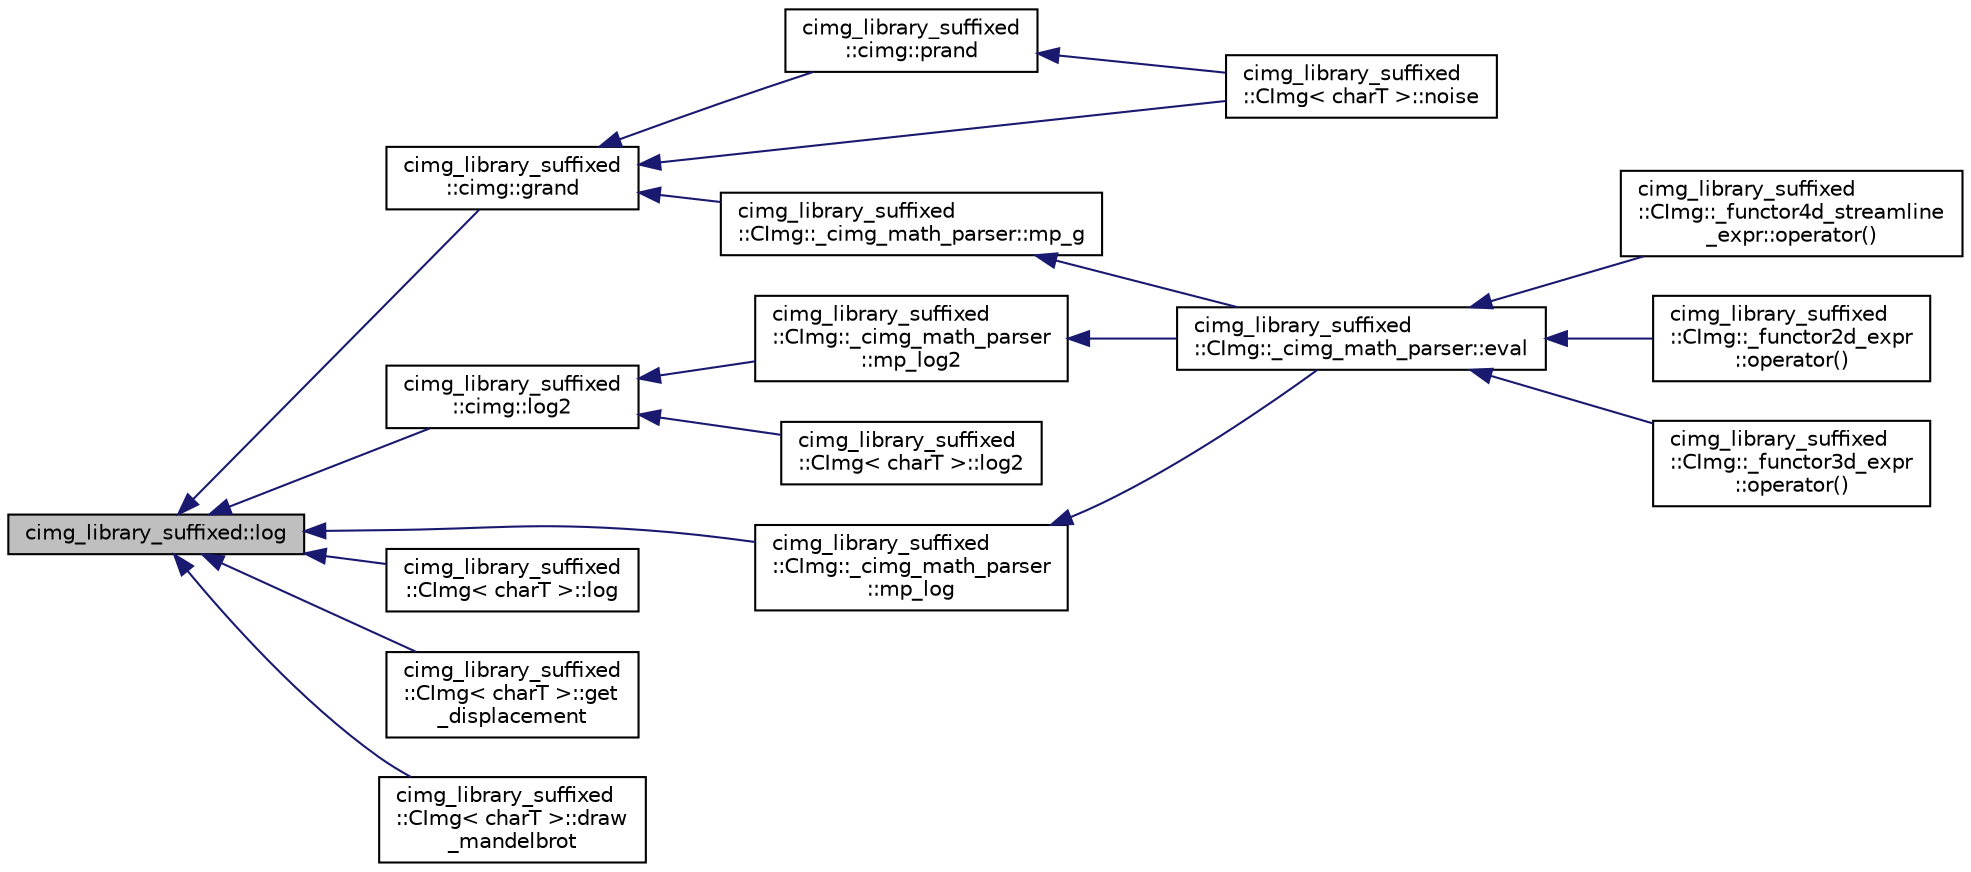 digraph "cimg_library_suffixed::log"
{
  edge [fontname="Helvetica",fontsize="10",labelfontname="Helvetica",labelfontsize="10"];
  node [fontname="Helvetica",fontsize="10",shape=record];
  rankdir="LR";
  Node1 [label="cimg_library_suffixed::log",height=0.2,width=0.4,color="black", fillcolor="grey75", style="filled" fontcolor="black"];
  Node1 -> Node2 [dir="back",color="midnightblue",fontsize="10",style="solid",fontname="Helvetica"];
  Node2 [label="cimg_library_suffixed\l::cimg::grand",height=0.2,width=0.4,color="black", fillcolor="white", style="filled",URL="$namespacecimg__library__suffixed_1_1cimg.html#aa12c572ad67f655e27f7b8e3e76dafa5",tooltip="Return a random variable following a gaussian distribution and a standard deviation of 1..."];
  Node2 -> Node3 [dir="back",color="midnightblue",fontsize="10",style="solid",fontname="Helvetica"];
  Node3 [label="cimg_library_suffixed\l::cimg::prand",height=0.2,width=0.4,color="black", fillcolor="white", style="filled",URL="$namespacecimg__library__suffixed_1_1cimg.html#a2a18bbfb6a496d8d5a02943be8eaa936",tooltip="Return a random variable following a Poisson distribution of parameter z."];
  Node3 -> Node4 [dir="back",color="midnightblue",fontsize="10",style="solid",fontname="Helvetica"];
  Node4 [label="cimg_library_suffixed\l::CImg\< charT \>::noise",height=0.2,width=0.4,color="black", fillcolor="white", style="filled",URL="$structcimg__library__suffixed_1_1_c_img.html#a6049c651eefc3a13b8f7d1fc3ff225d7",tooltip="Add random noise to pixel values."];
  Node2 -> Node5 [dir="back",color="midnightblue",fontsize="10",style="solid",fontname="Helvetica"];
  Node5 [label="cimg_library_suffixed\l::CImg::_cimg_math_parser::mp_g",height=0.2,width=0.4,color="black", fillcolor="white", style="filled",URL="$structcimg__library__suffixed_1_1_c_img_1_1__cimg__math__parser.html#ac3a52ad1c3bbfd5c205c84a821ebf53e"];
  Node5 -> Node6 [dir="back",color="midnightblue",fontsize="10",style="solid",fontname="Helvetica"];
  Node6 [label="cimg_library_suffixed\l::CImg::_cimg_math_parser::eval",height=0.2,width=0.4,color="black", fillcolor="white", style="filled",URL="$structcimg__library__suffixed_1_1_c_img_1_1__cimg__math__parser.html#a6d1515eca4dc588b97892fa865648c13"];
  Node6 -> Node7 [dir="back",color="midnightblue",fontsize="10",style="solid",fontname="Helvetica"];
  Node7 [label="cimg_library_suffixed\l::CImg::_functor4d_streamline\l_expr::operator()",height=0.2,width=0.4,color="black", fillcolor="white", style="filled",URL="$structcimg__library__suffixed_1_1_c_img_1_1__functor4d__streamline__expr.html#ad7c8b7dee19bac47ba8a4e3e4de22463"];
  Node6 -> Node8 [dir="back",color="midnightblue",fontsize="10",style="solid",fontname="Helvetica"];
  Node8 [label="cimg_library_suffixed\l::CImg::_functor2d_expr\l::operator()",height=0.2,width=0.4,color="black", fillcolor="white", style="filled",URL="$structcimg__library__suffixed_1_1_c_img_1_1__functor2d__expr.html#af2cf7b8e4076323075907c916eec8f4f"];
  Node6 -> Node9 [dir="back",color="midnightblue",fontsize="10",style="solid",fontname="Helvetica"];
  Node9 [label="cimg_library_suffixed\l::CImg::_functor3d_expr\l::operator()",height=0.2,width=0.4,color="black", fillcolor="white", style="filled",URL="$structcimg__library__suffixed_1_1_c_img_1_1__functor3d__expr.html#af752bc908c6ed28fd9226787a5db509d"];
  Node2 -> Node4 [dir="back",color="midnightblue",fontsize="10",style="solid",fontname="Helvetica"];
  Node1 -> Node10 [dir="back",color="midnightblue",fontsize="10",style="solid",fontname="Helvetica"];
  Node10 [label="cimg_library_suffixed\l::cimg::log2",height=0.2,width=0.4,color="black", fillcolor="white", style="filled",URL="$namespacecimg__library__suffixed_1_1cimg.html#a03657cf098d3b588e76bcef4426233bd",tooltip="Return base-2 logarithm of a value."];
  Node10 -> Node11 [dir="back",color="midnightblue",fontsize="10",style="solid",fontname="Helvetica"];
  Node11 [label="cimg_library_suffixed\l::CImg::_cimg_math_parser\l::mp_log2",height=0.2,width=0.4,color="black", fillcolor="white", style="filled",URL="$structcimg__library__suffixed_1_1_c_img_1_1__cimg__math__parser.html#a868e030f7e6ce70fda9b65786a698044"];
  Node11 -> Node6 [dir="back",color="midnightblue",fontsize="10",style="solid",fontname="Helvetica"];
  Node10 -> Node12 [dir="back",color="midnightblue",fontsize="10",style="solid",fontname="Helvetica"];
  Node12 [label="cimg_library_suffixed\l::CImg\< charT \>::log2",height=0.2,width=0.4,color="black", fillcolor="white", style="filled",URL="$structcimg__library__suffixed_1_1_c_img.html#a2fbd06361da285cd57797bba6df0b275",tooltip="Compute the base-2 logarithm of each pixel value."];
  Node1 -> Node13 [dir="back",color="midnightblue",fontsize="10",style="solid",fontname="Helvetica"];
  Node13 [label="cimg_library_suffixed\l::CImg::_cimg_math_parser\l::mp_log",height=0.2,width=0.4,color="black", fillcolor="white", style="filled",URL="$structcimg__library__suffixed_1_1_c_img_1_1__cimg__math__parser.html#a09e0102660cb430f5c7aebe331377e49"];
  Node13 -> Node6 [dir="back",color="midnightblue",fontsize="10",style="solid",fontname="Helvetica"];
  Node1 -> Node14 [dir="back",color="midnightblue",fontsize="10",style="solid",fontname="Helvetica"];
  Node14 [label="cimg_library_suffixed\l::CImg\< charT \>::log",height=0.2,width=0.4,color="black", fillcolor="white", style="filled",URL="$structcimg__library__suffixed_1_1_c_img.html#acc2665db5892449362ae3098f65b0377",tooltip="Compute the logarithm of each pixel value."];
  Node1 -> Node15 [dir="back",color="midnightblue",fontsize="10",style="solid",fontname="Helvetica"];
  Node15 [label="cimg_library_suffixed\l::CImg\< charT \>::get\l_displacement",height=0.2,width=0.4,color="black", fillcolor="white", style="filled",URL="$structcimg__library__suffixed_1_1_c_img.html#a724e381142945bf1b2b96dc542bcb41f",tooltip="Estimate displacement field between two images ."];
  Node1 -> Node16 [dir="back",color="midnightblue",fontsize="10",style="solid",fontname="Helvetica"];
  Node16 [label="cimg_library_suffixed\l::CImg\< charT \>::draw\l_mandelbrot",height=0.2,width=0.4,color="black", fillcolor="white", style="filled",URL="$structcimg__library__suffixed_1_1_c_img.html#a4ee4442b26855c03fbfbab878da90c07",tooltip="Draw a quadratic Mandelbrot or Julia 2d fractal."];
}
